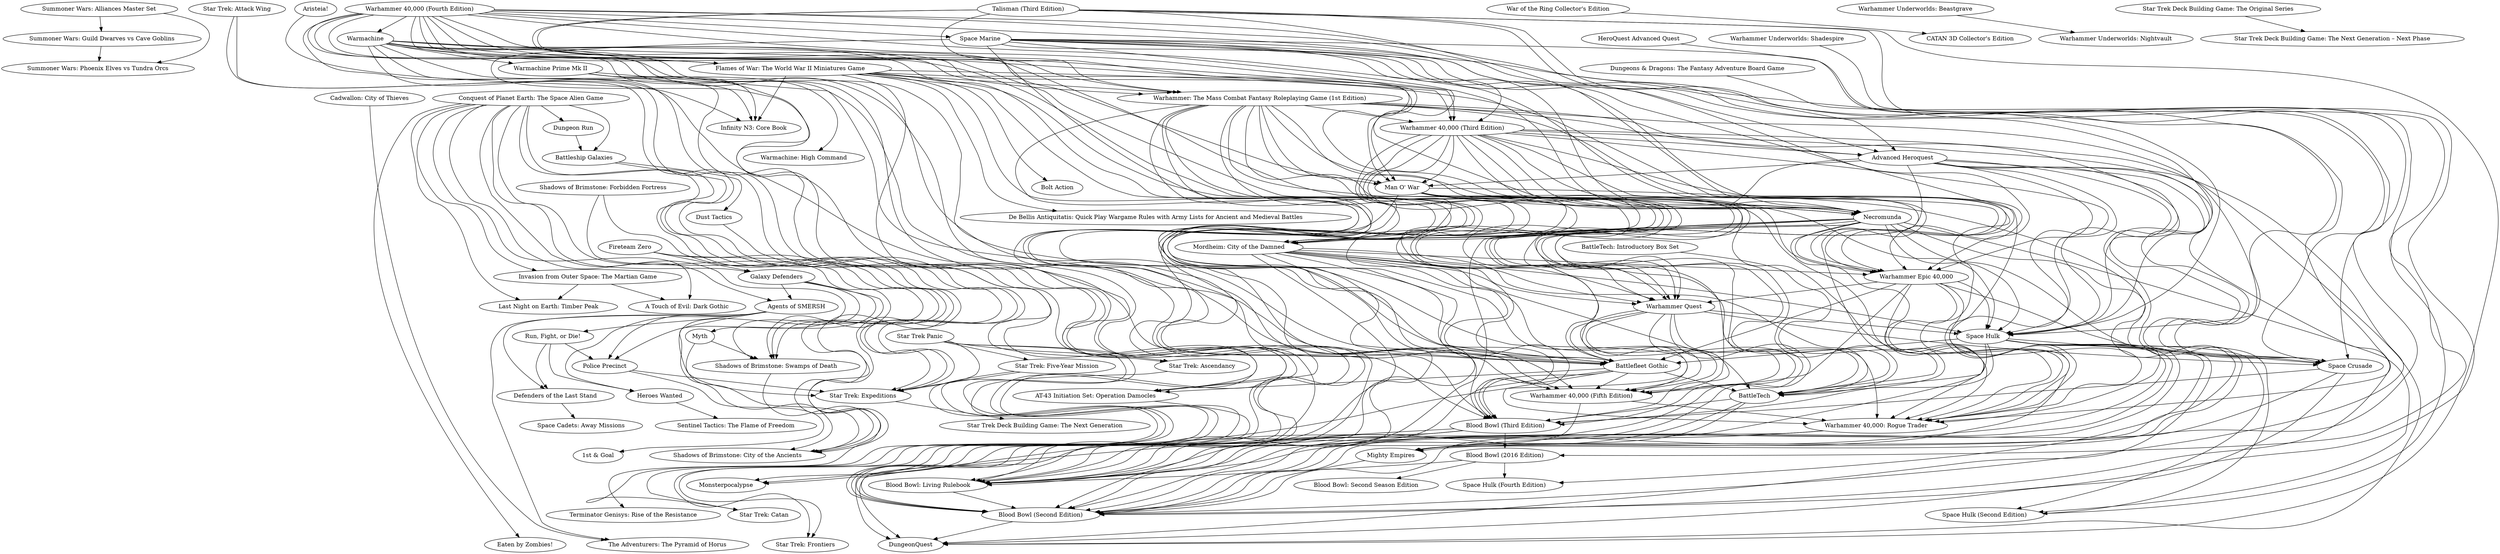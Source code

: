digraph G {
"Summoner Wars: Guild Dwarves vs Cave Goblins" -> "Summoner Wars: Phoenix Elves vs Tundra Orcs" ["weight"=0.5420815]
"Shadows of Brimstone: Swamps of Death" -> "Shadows of Brimstone: City of the Ancients" ["weight"=0.43979177]
"Blood Bowl (Third Edition)" -> "Blood Bowl: Living Rulebook" ["weight"=0.25791228]
"Blood Bowl (Third Edition)" -> "Blood Bowl (Second Edition)" ["weight"=0.09755337]
"Blood Bowl (Third Edition)" -> "Blood Bowl (2016 Edition)" ["weight"=0.083062105]
"Blood Bowl (Third Edition)" -> "DungeonQuest" ["weight"=0.06247638]
"Blood Bowl: Living Rulebook" -> "Blood Bowl (Second Edition)" ["weight"=0.096434176]
"Warhammer 40,000 (Fourth Edition)" -> "Warhammer 40,000 (Fifth Edition)" ["weight"=0.24791086]
"Warhammer 40,000 (Fourth Edition)" -> "Warhammer 40,000 (Third Edition)" ["weight"=0.17100869]
"Warhammer 40,000 (Fourth Edition)" -> "Warhammer: The Mass Combat Fantasy Roleplaying Game (1st Edition)" ["weight"=0.14869766]
"Warhammer 40,000 (Fourth Edition)" -> "Warhammer Epic 40,000" ["weight"=0.13905133]
"Warhammer 40,000 (Fourth Edition)" -> "Warhammer 40,000: Rogue Trader" ["weight"=0.13804491]
"Warhammer 40,000 (Fourth Edition)" -> "Battlefleet Gothic" ["weight"=0.1375203]
"Warhammer 40,000 (Fourth Edition)" -> "Mordheim: City of the Damned" ["weight"=0.120913744]
"Warhammer 40,000 (Fourth Edition)" -> "Necromunda" ["weight"=0.11435879]
"Warhammer 40,000 (Fourth Edition)" -> "Warmachine" ["weight"=0.093406595]
"Warhammer 40,000 (Fourth Edition)" -> "Flames of War: The World War II Miniatures Game" ["weight"=0.08201058]
"Warhammer 40,000 (Fourth Edition)" -> "Man O' War" ["weight"=0.080316745]
"Warhammer 40,000 (Fourth Edition)" -> "Blood Bowl: Living Rulebook" ["weight"=0.07632873]
"Warhammer 40,000 (Fourth Edition)" -> "Space Hulk" ["weight"=0.06939387]
"Warhammer 40,000 (Fourth Edition)" -> "Space Marine" ["weight"=0.06687898]
"Warhammer 40,000 (Fourth Edition)" -> "Warhammer Quest" ["weight"=0.06687898]
"Warhammer 40,000 (Fourth Edition)" -> "Blood Bowl (Third Edition)" ["weight"=0.061311115]
"Warhammer 40,000 (Fourth Edition)" -> "BattleTech" ["weight"=0.06092626]
"Warhammer 40,000 (Fifth Edition)" -> "Warhammer 40,000: Rogue Trader" ["weight"=0.087548636]
"Warhammer 40,000 (Fifth Edition)" -> "Blood Bowl: Living Rulebook" ["weight"=0.06530899]
"Warhammer: The Mass Combat Fantasy Roleplaying Game (1st Edition)" -> "Warhammer 40,000 (Third Edition)" ["weight"=0.2285192]
"Warhammer: The Mass Combat Fantasy Roleplaying Game (1st Edition)" -> "Mordheim: City of the Damned" ["weight"=0.16006884]
"Warhammer: The Mass Combat Fantasy Roleplaying Game (1st Edition)" -> "Necromunda" ["weight"=0.14040269]
"Warhammer: The Mass Combat Fantasy Roleplaying Game (1st Edition)" -> "Warhammer 40,000 (Fifth Edition)" ["weight"=0.1176853]
"Warhammer: The Mass Combat Fantasy Roleplaying Game (1st Edition)" -> "Blood Bowl (Third Edition)" ["weight"=0.111281976]
"Warhammer: The Mass Combat Fantasy Roleplaying Game (1st Edition)" -> "Blood Bowl: Living Rulebook" ["weight"=0.1110046]
"Warhammer: The Mass Combat Fantasy Roleplaying Game (1st Edition)" -> "Warhammer Epic 40,000" ["weight"=0.106071964]
"Warhammer: The Mass Combat Fantasy Roleplaying Game (1st Edition)" -> "Warhammer Quest" ["weight"=0.10375226]
"Warhammer: The Mass Combat Fantasy Roleplaying Game (1st Edition)" -> "Space Hulk" ["weight"=0.10042659]
"Warhammer: The Mass Combat Fantasy Roleplaying Game (1st Edition)" -> "Battlefleet Gothic" ["weight"=0.0985681]
"Warhammer: The Mass Combat Fantasy Roleplaying Game (1st Edition)" -> "Man O' War" ["weight"=0.08976157]
"Warhammer: The Mass Combat Fantasy Roleplaying Game (1st Edition)" -> "BattleTech" ["weight"=0.08628603]
"Warhammer: The Mass Combat Fantasy Roleplaying Game (1st Edition)" -> "Warhammer 40,000: Rogue Trader" ["weight"=0.08065113]
"Warhammer: The Mass Combat Fantasy Roleplaying Game (1st Edition)" -> "Blood Bowl (Second Edition)" ["weight"=0.07731812]
"Warhammer: The Mass Combat Fantasy Roleplaying Game (1st Edition)" -> "Advanced Heroquest" ["weight"=0.06664709]
"Warhammer: The Mass Combat Fantasy Roleplaying Game (1st Edition)" -> "Space Crusade" ["weight"=0.060845517]
"Warhammer 40,000 (Third Edition)" -> "Necromunda" ["weight"=0.15280777]
"Warhammer 40,000 (Third Edition)" -> "Mordheim: City of the Damned" ["weight"=0.124446906]
"Warhammer 40,000 (Third Edition)" -> "Battlefleet Gothic" ["weight"=0.12082349]
"Warhammer 40,000 (Third Edition)" -> "Warhammer Epic 40,000" ["weight"=0.118089505]
"Warhammer 40,000 (Third Edition)" -> "Warhammer 40,000 (Fifth Edition)" ["weight"=0.11540941]
"Warhammer 40,000 (Third Edition)" -> "Warhammer 40,000: Rogue Trader" ["weight"=0.10680707]
"Warhammer 40,000 (Third Edition)" -> "Blood Bowl (Third Edition)" ["weight"=0.10142324]
"Warhammer 40,000 (Third Edition)" -> "Space Hulk" ["weight"=0.0980912]
"Warhammer 40,000 (Third Edition)" -> "BattleTech" ["weight"=0.08872594]
"Warhammer 40,000 (Third Edition)" -> "Warhammer Quest" ["weight"=0.0885486]
"Warhammer 40,000 (Third Edition)" -> "Blood Bowl: Living Rulebook" ["weight"=0.0854637]
"Warhammer 40,000 (Third Edition)" -> "Man O' War" ["weight"=0.07856651]
"Warhammer 40,000 (Third Edition)" -> "Blood Bowl (Second Edition)" ["weight"=0.07076403]
"Warhammer 40,000 (Third Edition)" -> "Space Crusade" ["weight"=0.06561265]
"Warhammer 40,000 (Third Edition)" -> "Advanced Heroquest" ["weight"=0.06280895]
"Necromunda" -> "Mordheim: City of the Damned" ["weight"=0.19536424]
"Necromunda" -> "Warhammer Quest" ["weight"=0.14311408]
"Necromunda" -> "Blood Bowl (Third Edition)" ["weight"=0.13622619]
"Necromunda" -> "Battlefleet Gothic" ["weight"=0.13510302]
"Necromunda" -> "Space Hulk" ["weight"=0.12507328]
"Necromunda" -> "Blood Bowl: Living Rulebook" ["weight"=0.122957684]
"Necromunda" -> "Warhammer Epic 40,000" ["weight"=0.11224039]
"Necromunda" -> "Warhammer 40,000: Rogue Trader" ["weight"=0.09511229]
"Necromunda" -> "Warhammer 40,000 (Fifth Edition)" ["weight"=0.08959013]
"Necromunda" -> "Blood Bowl (Second Edition)" ["weight"=0.08753661]
"Necromunda" -> "BattleTech" ["weight"=0.07848151]
"Necromunda" -> "Space Hulk (Second Edition)" ["weight"=0.07380852]
"Necromunda" -> "Space Crusade" ["weight"=0.07304348]
"Mordheim: City of the Damned" -> "Battlefleet Gothic" ["weight"=0.1371795]
"Mordheim: City of the Damned" -> "Warhammer Quest" ["weight"=0.12331305]
"Mordheim: City of the Damned" -> "Blood Bowl: Living Rulebook" ["weight"=0.10688989]
"Mordheim: City of the Damned" -> "Blood Bowl (Third Edition)" ["weight"=0.10605144]
"Mordheim: City of the Damned" -> "Warhammer 40,000 (Fifth Edition)" ["weight"=0.09846999]
"Mordheim: City of the Damned" -> "Warhammer Epic 40,000" ["weight"=0.088470586]
"Mordheim: City of the Damned" -> "Space Hulk" ["weight"=0.0820343]
"Mordheim: City of the Damned" -> "Warhammer 40,000: Rogue Trader" ["weight"=0.06782039]
"Mordheim: City of the Damned" -> "BattleTech" ["weight"=0.0677589]
"Mordheim: City of the Damned" -> "Blood Bowl (Second Edition)" ["weight"=0.06481167]
"Space Marine" -> "Warhammer Epic 40,000" ["weight"=0.15939087]
"Space Marine" -> "Warhammer 40,000: Rogue Trader" ["weight"=0.14876033]
"Space Marine" -> "Man O' War" ["weight"=0.1305483]
"Space Marine" -> "Mighty Empires" ["weight"=0.12221041]
"Space Marine" -> "Battlefleet Gothic" ["weight"=0.08206245]
"Space Marine" -> "Blood Bowl (Second Edition)" ["weight"=0.08076923]
"Space Marine" -> "Necromunda" ["weight"=0.07920354]
"Space Marine" -> "Advanced Heroquest" ["weight"=0.07674144]
"Space Marine" -> "Space Hulk" ["weight"=0.07008547]
"Space Marine" -> "Warhammer 40,000 (Third Edition)" ["weight"=0.06787164]
"Space Marine" -> "Space Hulk (Second Edition)" ["weight"=0.061650045]
"Warhammer Epic 40,000" -> "Warhammer 40,000: Rogue Trader" ["weight"=0.1587147]
"Warhammer Epic 40,000" -> "Battlefleet Gothic" ["weight"=0.14452554]
"Warhammer Epic 40,000" -> "Warhammer 40,000 (Fifth Edition)" ["weight"=0.09352979]
"Warhammer Epic 40,000" -> "Mighty Empires" ["weight"=0.08206107]
"Warhammer Epic 40,000" -> "Space Hulk (Second Edition)" ["weight"=0.074870914]
"Warhammer Epic 40,000" -> "Warhammer Quest" ["weight"=0.07101597]
"Warhammer Epic 40,000" -> "Space Hulk" ["weight"=0.065965585]
"Warhammer Epic 40,000" -> "Blood Bowl (Second Edition)" ["weight"=0.065659195]
"Warhammer 40,000: Rogue Trader" -> "Mighty Empires" ["weight"=0.08661418]
"Warhammer 40,000: Rogue Trader" -> "Blood Bowl (Second Edition)" ["weight"=0.0758142]
"Summoner Wars: Alliances Master Set" -> "Summoner Wars: Guild Dwarves vs Cave Goblins" ["weight"=0.15328069]
"Summoner Wars: Alliances Master Set" -> "Summoner Wars: Phoenix Elves vs Tundra Orcs" ["weight"=0.15229076]
"Space Hulk" -> "Blood Bowl (Third Edition)" ["weight"=0.1492102]
"Space Hulk" -> "Blood Bowl: Living Rulebook" ["weight"=0.11409396]
"Space Hulk" -> "Blood Bowl (Second Edition)" ["weight"=0.11310025]
"Space Hulk" -> "Space Crusade" ["weight"=0.104527935]
"Space Hulk" -> "BattleTech" ["weight"=0.10308972]
"Space Hulk" -> "DungeonQuest" ["weight"=0.09819079]
"Space Hulk" -> "Space Hulk (Second Edition)" ["weight"=0.072384134]
"Space Hulk" -> "Warhammer 40,000: Rogue Trader" ["weight"=0.06644198]
"Space Hulk" -> "Battlefleet Gothic" ["weight"=0.063716814]
"Space Hulk" -> "Space Hulk (Fourth Edition)" ["weight"=0.061506823]
"Battlefleet Gothic" -> "Warhammer 40,000 (Fifth Edition)" ["weight"=0.09658484]
"Battlefleet Gothic" -> "Warhammer 40,000: Rogue Trader" ["weight"=0.09078014]
"Battlefleet Gothic" -> "Blood Bowl: Living Rulebook" ["weight"=0.0685396]
"Battlefleet Gothic" -> "Blood Bowl (Third Edition)" ["weight"=0.06625528]
"Battlefleet Gothic" -> "BattleTech" ["weight"=0.06207543]
"Battlefleet Gothic" -> "AT-43 Initiation Set: Operation Damocles" ["weight"=0.061397318]
"Warhammer Quest" -> "Space Hulk" ["weight"=0.11611664]
"Warhammer Quest" -> "Blood Bowl (Third Edition)" ["weight"=0.10703613]
"Warhammer Quest" -> "Blood Bowl: Living Rulebook" ["weight"=0.08564186]
"Warhammer Quest" -> "Space Crusade" ["weight"=0.07589803]
"Warhammer Quest" -> "Battlefleet Gothic" ["weight"=0.07066381]
"Warhammer Quest" -> "DungeonQuest" ["weight"=0.07058824]
"Warhammer Quest" -> "BattleTech" ["weight"=0.06196841]
"Warhammer Quest" -> "Blood Bowl (Second Edition)" ["weight"=0.061099254]
"Man O' War" -> "Warhammer Epic 40,000" ["weight"=0.12591986]
"Man O' War" -> "Mighty Empires" ["weight"=0.11871751]
"Man O' War" -> "Necromunda" ["weight"=0.11789297]
"Man O' War" -> "Battlefleet Gothic" ["weight"=0.11218569]
"Man O' War" -> "Warhammer 40,000: Rogue Trader" ["weight"=0.09959184]
"Man O' War" -> "Space Hulk" ["weight"=0.087888785]
"Man O' War" -> "Mordheim: City of the Damned" ["weight"=0.083333336]
"Man O' War" -> "Blood Bowl (Second Edition)" ["weight"=0.07941177]
"Man O' War" -> "Warhammer Quest" ["weight"=0.07749919]
"Man O' War" -> "Blood Bowl (Third Edition)" ["weight"=0.062677115]
"Warmachine" -> "Warmachine Prime Mk II" ["weight"=0.12781498]
"Warmachine" -> "Mordheim: City of the Damned" ["weight"=0.085703]
"Warmachine" -> "Necromunda" ["weight"=0.08247801]
"Warmachine" -> "Warhammer 40,000 (Third Edition)" ["weight"=0.08153553]
"Warmachine" -> "Warhammer: The Mass Combat Fantasy Roleplaying Game (1st Edition)" ["weight"=0.079349905]
"Warmachine" -> "AT-43 Initiation Set: Operation Damocles" ["weight"=0.07786053]
"Warmachine" -> "Monsterpocalypse" ["weight"=0.076719575]
"Warmachine" -> "Infinity N3: Core Book" ["weight"=0.07286996]
"Warmachine" -> "Flames of War: The World War II Miniatures Game" ["weight"=0.07091808]
"Warmachine" -> "Battlefleet Gothic" ["weight"=0.0688]
"Warmachine" -> "Warhammer 40,000 (Fifth Edition)" ["weight"=0.06510934]
"Warmachine Prime Mk II" -> "Warhammer 40,000 (Fifth Edition)" ["weight"=0.07997731]
"Warmachine Prime Mk II" -> "Infinity N3: Core Book" ["weight"=0.07578677]
"Warmachine Prime Mk II" -> "Warmachine: High Command" ["weight"=0.07496252]
"Warmachine Prime Mk II" -> "Monsterpocalypse" ["weight"=0.060838748]
"Mighty Empires" -> "Blood Bowl (Second Edition)" ["weight"=0.07107709]
"Conquest of Planet Earth: The Space Alien Game" -> "Invasion from Outer Space: The Martian Game" ["weight"=0.11604832]
"Conquest of Planet Earth: The Space Alien Game" -> "Agents of SMERSH" ["weight"=0.08463749]
"Conquest of Planet Earth: The Space Alien Game" -> "Police Precinct" ["weight"=0.07860262]
"Conquest of Planet Earth: The Space Alien Game" -> "Star Trek: Expeditions" ["weight"=0.07463673]
"Conquest of Planet Earth: The Space Alien Game" -> "Dungeon Run" ["weight"=0.074074075]
"Conquest of Planet Earth: The Space Alien Game" -> "Last Night on Earth: Timber Peak" ["weight"=0.07154276]
"Conquest of Planet Earth: The Space Alien Game" -> "Eaten by Zombies!" ["weight"=0.06634364]
"Conquest of Planet Earth: The Space Alien Game" -> "Battleship Galaxies" ["weight"=0.065902576]
"Conquest of Planet Earth: The Space Alien Game" -> "Shadows of Brimstone: City of the Ancients" ["weight"=0.06570452]
"Conquest of Planet Earth: The Space Alien Game" -> "Shadows of Brimstone: Swamps of Death" ["weight"=0.06453265]
"Conquest of Planet Earth: The Space Alien Game" -> "Galaxy Defenders" ["weight"=0.06386245]
"Conquest of Planet Earth: The Space Alien Game" -> "A Touch of Evil: Dark Gothic" ["weight"=0.06352172]
"Space Crusade" -> "Blood Bowl (Third Edition)" ["weight"=0.07841179]
"Space Crusade" -> "Blood Bowl (Second Edition)" ["weight"=0.061593343]
"Space Crusade" -> "DungeonQuest" ["weight"=0.061254077]
"Shadows of Brimstone: Forbidden Fortress" -> "Shadows of Brimstone: Swamps of Death" ["weight"=0.118536755]
"Shadows of Brimstone: Forbidden Fortress" -> "Shadows of Brimstone: City of the Ancients" ["weight"=0.1059413]
"BattleTech" -> "Blood Bowl (Third Edition)" ["weight"=0.09489747]
"BattleTech" -> "Blood Bowl: Living Rulebook" ["weight"=0.07656968]
"BattleTech" -> "Blood Bowl (Second Edition)" ["weight"=0.0760146]
"Invasion from Outer Space: The Martian Game" -> "Last Night on Earth: Timber Peak" ["weight"=0.102548905]
"Invasion from Outer Space: The Martian Game" -> "A Touch of Evil: Dark Gothic" ["weight"=0.06277372]
"Blood Bowl (Second Edition)" -> "DungeonQuest" ["weight"=0.06629972]
"Star Trek Panic" -> "Star Trek: Five-Year Mission" ["weight"=0.106074914]
"Star Trek Panic" -> "Star Trek: Expeditions" ["weight"=0.0735985]
"Star Trek Panic" -> "Star Trek: Catan" ["weight"=0.07067206]
"Star Trek Panic" -> "Star Trek: Frontiers" ["weight"=0.06498297]
"Star Trek Panic" -> "Star Trek: Ascendancy" ["weight"=0.0637108]
"Star Trek: Five-Year Mission" -> "Star Trek: Expeditions" ["weight"=0.078537576]
"Star Trek: Five-Year Mission" -> "Star Trek: Catan" ["weight"=0.06445156]
"Star Trek: Attack Wing" -> "Star Trek: Ascendancy" ["weight"=0.068903536]
"Star Trek: Attack Wing" -> "Star Trek: Expeditions" ["weight"=0.061789118]
"Agents of SMERSH" -> "Police Precinct" ["weight"=0.103426196]
"Agents of SMERSH" -> "Star Trek: Expeditions" ["weight"=0.069966994]
"Agents of SMERSH" -> "Run, Fight, or Die!" ["weight"=0.069167644]
"Agents of SMERSH" -> "Heroes Wanted" ["weight"=0.06686236]
"Agents of SMERSH" -> "Defenders of the Last Stand" ["weight"=0.065399915]
"Agents of SMERSH" -> "The Adventurers: The Pyramid of Horus" ["weight"=0.060318347]
"Police Precinct" -> "Star Trek: Expeditions" ["weight"=0.06546275]
"Police Precinct" -> "1st & Goal" ["weight"=0.06460502]
"Advanced Heroquest" -> "Blood Bowl (Second Edition)" ["weight"=0.10004034]
"Advanced Heroquest" -> "Space Hulk" ["weight"=0.09731114]
"Advanced Heroquest" -> "Warhammer Quest" ["weight"=0.09605489]
"Advanced Heroquest" -> "Space Crusade" ["weight"=0.0928174]
"Advanced Heroquest" -> "Man O' War" ["weight"=0.088841885]
"Advanced Heroquest" -> "Mighty Empires" ["weight"=0.08872902]
"Advanced Heroquest" -> "DungeonQuest" ["weight"=0.08480379]
"Advanced Heroquest" -> "Necromunda" ["weight"=0.06633333]
"Advanced Heroquest" -> "Warhammer 40,000: Rogue Trader" ["weight"=0.06363636]
"Advanced Heroquest" -> "Warhammer Epic 40,000" ["weight"=0.06197655]
"Star Trek: Ascendancy" -> "Star Trek: Frontiers" ["weight"=0.083672635]
"BattleTech: Introductory Box Set" -> "BattleTech" ["weight"=0.09708029]
"Blood Bowl (2016 Edition)" -> "Blood Bowl: Living Rulebook" ["weight"=0.09269763]
"Blood Bowl (2016 Edition)" -> "Blood Bowl: Second Season Edition" ["weight"=0.08794588]
"Blood Bowl (2016 Edition)" -> "Space Hulk (Fourth Edition)" ["weight"=0.06574313]
"Talisman (Third Edition)" -> "Warhammer Quest" ["weight"=0.0920882]
"Talisman (Third Edition)" -> "DungeonQuest" ["weight"=0.071258344]
"Talisman (Third Edition)" -> "Space Hulk" ["weight"=0.07083253]
"Talisman (Third Edition)" -> "Man O' War" ["weight"=0.06798246]
"Talisman (Third Edition)" -> "Necromunda" ["weight"=0.06430485]
"Talisman (Third Edition)" -> "Warhammer: The Mass Combat Fantasy Roleplaying Game (1st Edition)" ["weight"=0.06367737]
"Talisman (Third Edition)" -> "Advanced Heroquest" ["weight"=0.06321839]
"Talisman (Third Edition)" -> "Blood Bowl (Second Edition)" ["weight"=0.060129825]
"Galaxy Defenders" -> "Myth" ["weight"=0.087824985]
"Galaxy Defenders" -> "Shadows of Brimstone: Swamps of Death" ["weight"=0.0872033]
"Galaxy Defenders" -> "Shadows of Brimstone: City of the Ancients" ["weight"=0.082076736]
"Galaxy Defenders" -> "Agents of SMERSH" ["weight"=0.0611555]
"Myth" -> "Shadows of Brimstone: City of the Ancients" ["weight"=0.0720738]
"Myth" -> "Shadows of Brimstone: Swamps of Death" ["weight"=0.07174422]
"Flames of War: The World War II Miniatures Game" -> "Bolt Action" ["weight"=0.08746556]
"Flames of War: The World War II Miniatures Game" -> "De Bellis Antiquitatis: Quick Play Wargame Rules with Army Lists for Ancient and Medieval Battles" ["weight"=0.084246576]
"Flames of War: The World War II Miniatures Game" -> "Battlefleet Gothic" ["weight"=0.08391608]
"Flames of War: The World War II Miniatures Game" -> "Warhammer 40,000 (Fifth Edition)" ["weight"=0.07995678]
"Flames of War: The World War II Miniatures Game" -> "Warhammer: The Mass Combat Fantasy Roleplaying Game (1st Edition)" ["weight"=0.06712735]
"Flames of War: The World War II Miniatures Game" -> "Infinity N3: Core Book" ["weight"=0.06690778]
"Flames of War: The World War II Miniatures Game" -> "Mordheim: City of the Damned" ["weight"=0.06631191]
"Flames of War: The World War II Miniatures Game" -> "Warhammer Epic 40,000" ["weight"=0.06329114]
"Flames of War: The World War II Miniatures Game" -> "Necromunda" ["weight"=0.062405445]
"Flames of War: The World War II Miniatures Game" -> "AT-43 Initiation Set: Operation Damocles" ["weight"=0.062362436]
"Cadwallon: City of Thieves" -> "The Adventurers: The Pyramid of Horus" ["weight"=0.06188119]
"AT-43 Initiation Set: Operation Damocles" -> "Monsterpocalypse" ["weight"=0.06968641]
"Battleship Galaxies" -> "Star Trek: Expeditions" ["weight"=0.0681302]
"Battleship Galaxies" -> "Dust Tactics" ["weight"=0.060413353]
"Run, Fight, or Die!" -> "Police Precinct" ["weight"=0.07411697]
"Run, Fight, or Die!" -> "Defenders of the Last Stand" ["weight"=0.06701236]
"Run, Fight, or Die!" -> "Heroes Wanted" ["weight"=0.06251878]
"Dungeon Run" -> "Battleship Galaxies" ["weight"=0.0686907]
"Fireteam Zero" -> "Galaxy Defenders" ["weight"=0.07352467]
"Fireteam Zero" -> "Shadows of Brimstone: Swamps of Death" ["weight"=0.06573019]
"Fireteam Zero" -> "Terminator Genisys: Rise of the Resistance" ["weight"=0.06434184]
"Aristeia!" -> "Infinity N3: Core Book" ["weight"=0.06985699]
"HeroQuest Advanced Quest" -> "Space Crusade" ["weight"=0.06909009]
"Defenders of the Last Stand" -> "Space Cadets: Away Missions" ["weight"=0.066534914]
"Heroes Wanted" -> "Sentinel Tactics: The Flame of Freedom" ["weight"=0.06466098]
"Dust Tactics" -> "AT-43 Initiation Set: Operation Damocles" ["weight"=0.065162905]
"Dungeons & Dragons: The Fantasy Adventure Board Game" -> "Space Crusade" ["weight"=0.064420424]
"War of the Ring Collector's Edition" -> "CATAN 3D Collector's Edition" ["weight"=0.06299603]
"Warhammer Underworlds: Beastgrave" -> "Warhammer Underworlds: Nightvault" ["weight"=0.20278637]
"Warhammer Underworlds: Shadespire" -> "Blood Bowl (2016 Edition)" ["weight"=0.096307874]
"Star Trek Deck Building Game: The Original Series" -> "Star Trek Deck Building Game: The Next Generation – Next Phase" ["weight"=0.29956427]
"Star Trek: Expeditions" -> "Star Trek Deck Building Game: The Next Generation" ["weight"=0.111200646]
"Summoner Wars: Guild Dwarves vs Cave Goblins" ["weight"=1.6334355 "label"="Summoner Wars: Guild Dwarves vs Cave Goblins" "size"="2393" "l"="-21.113,-25.587" "id"=82420 "rating"="7.56482" "complexity"="2.2319" "min_players"="2" "max_players"="4" "min_players_rec"="2" "max_players_rec"="4" "min_players_best"="2" "max_players_best"="4" "min_time"="30" "max_time"="30" "category"="1002,1010,1046" "mechanic"="2072,2676,2040,2015" "bayes_rating"="6.60416"]
"Summoner Wars: Phoenix Elves vs Tundra Orcs" ["weight"=1.743663 "label"="Summoner Wars: Phoenix Elves vs Tundra Orcs" "size"="2666" "l"="-21.204,-25.663" "id"=82421 "rating"="7.50623" "complexity"="2.3049" "min_players"="2" "max_players"="4" "min_players_rec"="2" "max_players_rec"="4" "min_players_best"="2" "max_players_best"="4" "min_time"="30" "max_time"="30" "category"="1002,1010,1046" "mechanic"="2072,2676,2040,2015" "bayes_rating"="6.61574"]
"Shadows of Brimstone: Swamps of Death" ["weight"=0.9684333 "label"="Shadows of Brimstone: Swamps of Death" "size"="2433" "l"="-24.017,-22.816" "id"=150997 "rating"="8.03622" "complexity"="3.4023" "min_players"="1" "max_players"="4" "min_players_rec"="1" "max_players_rec"="4" "min_players_best"="1" "max_players_best"="4" "min_time"="90" "max_time"="180" "category"="1022,1055,1020,1010,1024,1047" "mechanic"="2023,2072,2676,2011,2028,2015" "bayes_rating"="6.76774"]
"Shadows of Brimstone: City of the Ancients" ["weight"=2.0043094 "label"="Shadows of Brimstone: City of the Ancients" "size"="3852" "l"="-23.992,-22.705" "id"=146791 "rating"="7.96765" "complexity"="3.3526" "min_players"="1" "max_players"="4" "min_players_rec"="1" "max_players_rec"="5" "min_players_best"="4" "max_players_best"="4" "min_time"="120" "max_time"="120" "category"="1022,1055,1020,1010,1046,1024,1047" "mechanic"="2023,2072,2676,2011,2028,2015" "bayes_rating"="6.94524"]
"Blood Bowl (Third Edition)" ["weight"=7.851125 "label"="Blood Bowl (Third Edition)" "size"="5574" "l"="-23.240,-23.959" "id"=712 "rating"="7.55119" "complexity"="2.9841" "min_players"="2" "max_players"="2" "min_players_rec"="2" "max_players_rec"="2" "min_players_best"="2" "max_players_best"="2" "min_time"="180" "max_time"="180" "category"="1010,1046,1047,1038" "mechanic"="2072,2676,2015" "bayes_rating"="6.94579"]
"Blood Bowl: Living Rulebook" ["weight"=3.6244254 "label"="Blood Bowl: Living Rulebook" "size"="3432" "l"="-23.135,-23.807" "id"=15985 "rating"="7.84613" "complexity"="3.1729" "min_players"="2" "max_players"="2" "min_players_rec"="2" "max_players_rec"="2" "min_players_best"="2" "max_players_best"="2" "min_time"="120" "max_time"="120" "category"="1044,1042,1010,1046,1047,1038" "mechanic"="2072,2676,2015" "bayes_rating"="6.93366"]
"Blood Bowl (Second Edition)" ["weight"=1.6560096 "label"="Blood Bowl (Second Edition)" "size"="1422" "l"="-23.429,-24.236" "id"=2288 "rating"="6.86224" "complexity"="2.866" "min_players"="2" "max_players"="2" "min_players_rec"="2" "max_players_rec"="2" "min_players_best"="2" "max_players_best"="2" "min_time"="180" "max_time"="180" "category"="1010,1046,1038" "mechanic"="2072,2676,2015" "bayes_rating"="6.03186"]
"Blood Bowl (2016 Edition)" ["weight"=0.39831465 "label"="Blood Bowl (2016 Edition)" "size"="2680" "l"="-23.579,-23.184" "id"=212445 "rating"="7.975" "complexity"="3.537" "min_players"="2" "max_players"="2" "min_players_rec"="2" "max_players_rec"="2" "min_players_best"="2" "max_players_best"="2" "min_time"="60" "max_time"="180" "category"="1044,1010,1046,1047,1038" "mechanic"="2854,2072,2676,2947,2015" "bayes_rating"="6.82028"]
"DungeonQuest" ["weight"=2.667917 "label"="DungeonQuest" "size"="2822" "l"="-23.154,-23.596" "id"=472 "rating"="6.75651" "complexity"="1.9255" "min_players"="1" "max_players"="4" "min_players_rec"="1" "max_players_rec"="4" "min_players_best"="4" "max_players_best"="4" "min_time"="20" "max_time"="60" "category"="1022,1020,1010" "mechanic"="2072,2661,2003,2028,2002,2015" "bayes_rating"="6.17821"]
"Warhammer 40,000 (Fourth Edition)" ["weight"=1.6270475 "label"="Warhammer 40,000 (Fourth Edition)" "size"="1135" "l"="-23.591,-23.673" "id"=13362 "rating"="6.50619" "complexity"="3.5182" "min_players"="2" "max_players"="6" "min_players_rec"="2" "max_players_rec"="6" "min_players_best"="2" "max_players_best"="6" "min_time"="60" "max_time"="60" "category"="1010,1047,1016" "mechanic"="2072,2011,2015" "bayes_rating"="5.81233"]
"Warhammer 40,000 (Fifth Edition)" ["weight"=0.98917055 "label"="Warhammer 40,000 (Fifth Edition)" "size"="1088" "l"="-23.746,-23.646" "id"=37165 "rating"="6.72944" "complexity"="3.7528" "min_players"="2" "max_players"="12" "min_players_rec"="2" "max_players_rec"="12" "min_players_best"="2" "max_players_best"="12" "min_time"="60" "max_time"="60" "category"="1046,1047,1016" "mechanic"="2072,2011,2015" "bayes_rating"="5.90013"]
"Warhammer 40,000 (Third Edition)" ["weight"=2.1157084 "label"="Warhammer 40,000 (Third Edition)" "size"="2347" "l"="-23.429,-23.805" "id"=2162 "rating"="6.51694" "complexity"="3.5024" "min_players"="2" "max_players"="6" "min_players_rec"="2" "max_players_rec"="4" "min_players_best"="2" "max_players_best"="2" "min_time"="30" "max_time"="120" "category"="1117,1047,1016,1019" "mechanic"="2072,2850,2975,2949,2011,2070,2015" "bayes_rating"="5.96791"]
"Warhammer: The Mass Combat Fantasy Roleplaying Game (1st Edition)" ["weight"=2.2557151 "label"="Warhammer: The Mass Combat Fantasy Roleplaying Game (1st Edition)" "size"="2341" "l"="-23.398,-23.675" "id"=4192 "rating"="6.64729" "complexity"="3.6842" "min_players"="2" "max_players"="4" "min_players_rec"="2" "max_players_rec"="4" "min_players_best"="2" "max_players_best"="2" "min_time"="240" "max_time"="240" "category"="1010,1047,1019" "mechanic"="2072,2975,2011,2015" "bayes_rating"="6.06423"]
"Warhammer Epic 40,000" ["weight"=1.571454 "label"="Warhammer Epic 40,000" "size"="610" "l"="-23.068,-23.730" "id"=5316 "rating"="6.64981" "complexity"="3.193" "min_players"="2" "max_players"="4" "min_players_rec"="2" "max_players_rec"="4" "min_players_best"="2" "max_players_best"="4" "min_time"="180" "max_time"="180" "category"="1047,1016" "mechanic"="2072,2011,2015" "bayes_rating"="5.74344"]
"Warhammer 40,000: Rogue Trader" ["weight"=1.2076235 "label"="Warhammer 40,000: Rogue Trader" "size"="586" "l"="-23.034,-23.893" "id"=11106 "rating"="6.89401" "complexity"="3.6596" "min_players"="2" "max_players"="2" "min_players_rec"="2" "max_players_rec"="2" "min_players_best"="2" "max_players_best"="2" "min_time"="60" "max_time"="120" "category"="1047,1016,1019" "mechanic"="2072,2975,2949,2011,2015" "bayes_rating"="5.76011"]
"Battlefleet Gothic" ["weight"=1.5561719 "label"="Battlefleet Gothic" "size"="960" "l"="-23.636,-23.812" "id"=3967 "rating"="7.05422" "complexity"="2.9115" "min_players"="2" "max_players"="4" "min_players_rec"="2" "max_players_rec"="4" "min_players_best"="2" "max_players_best"="4" "min_time"="180" "max_time"="180" "category"="1047,1016" "mechanic"="2975,2949,2015" "bayes_rating"="5.95418"]
"Mordheim: City of the Damned" ["weight"=1.711161 "label"="Mordheim: City of the Damned" "size"="1695" "l"="-23.334,-23.487" "id"=3565 "rating"="7.33493" "complexity"="3.0942" "min_players"="2" "max_players"="6" "min_players_rec"="2" "max_players_rec"="6" "min_players_best"="2" "max_players_best"="4" "min_time"="60" "max_time"="60" "category"="1020,1010,1046,1024,1047,1019" "mechanic"="2072,2949,2011,2028,2015" "bayes_rating"="6.27012"]
"Necromunda" ["weight"=2.3762631 "label"="Necromunda" "size"="1900" "l"="-23.273,-23.622" "id"=3072 "rating"="7.30482" "complexity"="3.1131" "min_players"="2" "max_players"="4" "min_players_rec"="2" "max_players_rec"="5" "min_players_best"="2" "max_players_best"="2" "min_time"="30" "max_time"="30" "category"="1046,1047,1016,1019" "mechanic"="2072,2949,2011,2028,2016,2015" "bayes_rating"="6.326"]
"Warmachine" ["weight"=0.91595143 "label"="Warmachine" "size"="1041" "l"="-22.934,-23.693" "id"=4741 "rating"="7.2766" "complexity"="3.5259" "min_players"="2" "max_players"="4" "min_players_rec"="2" "max_players_rec"="4" "min_players_best"="2" "max_players_best"="4" "min_time"="60" "max_time"="60" "category"="1117,1010,1046,1047" "mechanic"="2854,2846,2015" "bayes_rating"="6.04303"]
"Flames of War: The World War II Miniatures Game" ["weight"=0.85036784 "label"="Flames of War: The World War II Miniatures Game" "size"="907" "l"="-23.508,-24.031" "id"=11168 "rating"="7.10547" "complexity"="3.3097" "min_players"="2" "max_players"="2" "min_players_rec"="2" "max_players_rec"="3" "min_players_best"="2" "max_players_best"="2" "min_time"="120" "max_time"="120" "category"="1117,1047,1019,1049" "mechanic"="2072,2975,2949,2011,2822,2070,2015" "bayes_rating"="5.95408"]
"Man O' War" ["weight"=1.3705872 "label"="Man O' War" "size"="765" "l"="-23.032,-23.568" "id"=2516 "rating"="7.17423" "complexity"="2.6613" "min_players"="2" "max_players"="4" "min_players_rec"="2" "max_players_rec"="4" "min_players_best"="2" "max_players_best"="4" "min_time"="180" "max_time"="180" "category"="1010,1047,1008,1019" "mechanic"="2072,2949,2079,2015" "bayes_rating"="5.92007"]
"Space Hulk" ["weight"=5.925992 "label"="Space Hulk" "size"="3841" "l"="-23.403,-24.077" "id"=2163 "rating"="7.48174" "complexity"="2.5" "min_players"="2" "max_players"="2" "min_players_rec"="2" "max_players_rec"="3" "min_players_best"="2" "max_players_best"="2" "min_time"="45" "max_time"="45" "category"="1046,1047,1016,1019" "mechanic"="2001,2072,2676,2011" "bayes_rating"="6.71208"]
"Space Marine" ["weight"=0.98678184 "label"="Space Marine" "size"="527" "l"="-23.060,-24.013" "id"=4001 "rating"="6.82573" "complexity"="3.1458" "min_players"="2" "max_players"="3" "min_players_rec"="2" "max_players_rec"="3" "min_players_best"="2" "max_players_best"="3" "min_time"="120" "max_time"="120" "category"="1047,1016,1019" "mechanic"="2072,2020,2015" "bayes_rating"="5.75442"]
"Warhammer Quest" ["weight"=1.5951312 "label"="Warhammer Quest" "size"="2528" "l"="-23.515,-23.457" "id"=1634 "rating"="7.49368" "complexity"="2.6882" "min_players"="1" "max_players"="4" "min_players_rec"="1" "max_players_rec"="5" "min_players_best"="4" "max_players_best"="4" "min_time"="120" "max_time"="120" "category"="1022,1020,1010,1046,1047" "mechanic"="2023,2072,2011,2028" "bayes_rating"="6.49754"]
"BattleTech" ["weight"=3.4455626 "label"="BattleTech" "size"="3576" "l"="-22.964,-24.097" "id"=1540 "rating"="7.09301" "complexity"="3.4133" "min_players"="2" "max_players"="99" "min_players_rec"="2" "max_players_rec"="6" "min_players_best"="2" "max_players_best"="2" "min_time"="" "max_time"="" "category"="1044,1046,1047,1016,1019" "mechanic"="2072,2026,2947,2028,2070,2015" "bayes_rating"="6.44987"]
"Advanced Heroquest" ["weight"=1.332253 "label"="Advanced Heroquest" "size"="1290" "l"="-23.641,-23.967" "id"=1758 "rating"="6.87114" "complexity"="2.8764" "min_players"="1" "max_players"="5" "min_players_rec"="1" "max_players_rec"="5" "min_players_best"="1" "max_players_best"="5" "min_time"="120" "max_time"="120" "category"="1022,1020,1010,1046,1047" "mechanic"="2023,2011,2028,2015" "bayes_rating"="5.94915"]
"Space Crusade" ["weight"=1.0945376 "label"="Space Crusade" "size"="3016" "l"="-23.911,-23.865" "id"=1568 "rating"="7.0446" "complexity"="2.2924" "min_players"="2" "max_players"="4" "min_players_rec"="2" "max_players_rec"="4" "min_players_best"="4" "max_players_best"="4" "min_time"="120" "max_time"="120" "category"="1047,1016" "mechanic"="2057,2072,2676,2011,2822,2070,2015" "bayes_rating"="6.3389"]
"Space Hulk (Second Edition)" ["weight"=0.20784271 "label"="Space Hulk (Second Edition)" "size"="639" "l"="-23.703,-23.557" "id"=63091 "rating"="7.48324" "complexity"="2.6857" "min_players"="2" "max_players"="2" "min_players_rec"="2" "max_players_rec"="2" "min_players_best"="2" "max_players_best"="2" "min_time"="90" "max_time"="90" "category"="1046,1047,1016" "mechanic"="2001,2072,2676,2011,2015" "bayes_rating"="5.93802"]
"Mighty Empires" ["weight"=0.58712417 "label"="Mighty Empires" "size"="525" "l"="-23.442,-23.595" "id"=52 "rating"="6.17918" "complexity"="2.6087" "min_players"="2" "max_players"="3" "min_players_rec"="2" "max_players_rec"="3" "min_players_best"="2" "max_players_best"="3" "min_time"="300" "max_time"="300" "category"="1010,1086,1019" "mechanic"="2026" "bayes_rating"="5.60518"]
"Summoner Wars: Alliances Master Set" ["weight"=0.41127074 "label"="Summoner Wars: Alliances Master Set" "size"="1795" "l"="-21.323,-25.432" "id"=158889 "rating"="8.0582" "complexity"="2.7234" "min_players"="2" "max_players"="4" "min_players_rec"="2" "max_players_rec"="4" "min_players_best"="2" "max_players_best"="4" "min_time"="45" "max_time"="45" "category"="1002,1010,1046" "mechanic"="2072,2676,2040,2015" "bayes_rating"="6.65171"]
"Space Hulk (Fourth Edition)" ["weight"=0.2553944 "label"="Space Hulk (Fourth Edition)" "size"="1803" "l"="-23.815,-23.510" "id"=165838 "rating"="7.9395" "complexity"="2.7253" "min_players"="2" "max_players"="2" "min_players_rec"="2" "max_players_rec"="2" "min_players_best"="2" "max_players_best"="2" "min_time"="60" "max_time"="60" "category"="1046,1047,1016" "mechanic"="2001,2072,2676,2011,2822,2853" "bayes_rating"="6.56299"]
"AT-43 Initiation Set: Operation Damocles" ["weight"=0.32319704 "label"="AT-43 Initiation Set: Operation Damocles" "size"="550" "l"="-23.120,-23.268" "id"=24878 "rating"="6.97116" "complexity"="2.8289" "min_players"="2" "max_players"="2" "min_players_rec"="2" "max_players_rec"="3" "min_players_best"="2" "max_players_best"="3" "min_time"="60" "max_time"="60" "category"="1010,1047,1016,1019" "mechanic"="2001,2072,2975" "bayes_rating"="5.77529"]
"Warmachine Prime Mk II" ["weight"=0.29156536 "label"="Warmachine Prime Mk II" "size"="799" "l"="-23.263,-23.812" "id"=67254 "rating"="7.76339" "complexity"="3.7143" "min_players"="2" "max_players"="4" "min_players_rec"="2" "max_players_rec"="4" "min_players_best"="2" "max_players_best"="4" "min_time"="60" "max_time"="60" "category"="1010,1047,1019" "mechanic"="2072,2015" "bayes_rating"="6.10961"]
"Monsterpocalypse" ["weight"=0.33177078 "label"="Monsterpocalypse" "size"="1001" "l"="-23.530,-23.273" "id"=32674 "rating"="7.14077" "complexity"="3.0517" "min_players"="2" "max_players"="4" "min_players_rec"="2" "max_players_rec"="2" "min_players_best"="2" "max_players_best"="2" "min_time"="60" "max_time"="60" "category"="1044,1046,1047,1016" "mechanic"="2072,2079,2015" "bayes_rating"="6.00804"]
"Infinity N3: Core Book" ["weight"=0.20963472 "label"="Infinity N3: Core Book" "size"="852" "l"="-23.323,-23.312" "id"=21133 "rating"="8.04059" "complexity"="3.9208" "min_players"="2" "max_players"="2" "min_players_rec"="2" "max_players_rec"="2" "min_players_best"="2" "max_players_best"="2" "min_time"="90" "max_time"="120" "category"="1117,1047,1016,1019" "mechanic"="2001,2854,2664,2072,2837,2975,2949,2844,2016,2944,2974" "bayes_rating"="6.20901"]
"Warmachine: High Command" ["weight"=0 "label"="Warmachine: High Command" "size"="617" "l"="-23.750,-23.420" "id"=138104 "rating"="6.1399" "complexity"="2.3125" "min_players"="2" "max_players"="4" "min_players_rec"="2" "max_players_rec"="4" "min_players_best"="2" "max_players_best"="4" "min_time"="60" "max_time"="60" "category"="1002" "mechanic"="2664" "bayes_rating"="5.63029"]
"Conquest of Planet Earth: The Space Alien Game" ["weight"=1.7944715 "label"="Conquest of Planet Earth: The Space Alien Game" "size"="1692" "l"="-24.674,-22.455" "id"=71882 "rating"="6.8623" "complexity"="2.2264" "min_players"="1" "max_players"="4" "min_players_rec"="1" "max_players_rec"="4" "min_players_best"="4" "max_players_best"="4" "min_time"="30" "max_time"="90" "category"="1024,1047,1016" "mechanic"="2001,2080,2046,2023,2072,2011,2015" "bayes_rating"="6.11298"]
"Invasion from Outer Space: The Martian Game" ["weight"=0.32312602 "label"="Invasion from Outer Space: The Martian Game" "size"="888" "l"="-24.547,-22.763" "id"=42939 "rating"="7.05911" "complexity"="2.7869" "min_players"="2" "max_players"="6" "min_players_rec"="2" "max_players_rec"="6" "min_players_best"="2" "max_players_best"="6" "min_time"="60" "max_time"="120" "category"="1046,1016" "mechanic"="2072,2011,2035,2019,2015" "bayes_rating"="5.94244"]
"Agents of SMERSH" ["weight"=1.4859117 "label"="Agents of SMERSH" "size"="1677" "l"="-24.278,-22.140" "id"=111105 "rating"="6.96961" "complexity"="2.4639" "min_players"="1" "max_players"="4" "min_players_rec"="1" "max_players_rec"="4" "min_players_best"="3" "max_players_best"="3" "min_time"="90" "max_time"="90" "category"="1022,1020,1081" "mechanic"="2046,2023,2072,2851,2078,2028,2027,2015" "bayes_rating"="6.17037"]
"Police Precinct" ["weight"=0.7650827 "label"="Police Precinct" "size"="1747" "l"="-24.241,-22.406" "id"=118536 "rating"="6.85354" "complexity"="2.5604" "min_players"="1" "max_players"="6" "min_players_rec"="1" "max_players_rec"="6" "min_players_best"="3" "max_players_best"="4" "min_time"="90" "max_time"="90" "category"="1023,1039,1040,1026" "mechanic"="2023,2072,2040,2078,2015" "bayes_rating"="6.1191"]
"Star Trek: Expeditions" ["weight"=1.8399466 "label"="Star Trek: Expeditions" "size"="1542" "l"="-24.690,-21.886" "id"=79131 "rating"="6.46304" "complexity"="2.4016" "min_players"="1" "max_players"="4" "min_players_rec"="1" "max_players_rec"="4" "min_players_best"="1" "max_players_best"="4" "min_time"="60" "max_time"="60" "category"="1022,1064,1016,1113" "mechanic"="2023,2015" "bayes_rating"="5.90874"]
"Dungeon Run" ["weight"=0.5770802 "label"="Dungeon Run" "size"="1539" "l"="-24.137,-22.683" "id"=66424 "rating"="6.24033" "complexity"="2.2" "min_players"="1" "max_players"="6" "min_players_rec"="2" "max_players_rec"="5" "min_players_best"="4" "max_players_best"="4" "min_time"="60" "max_time"="60" "category"="1022,1020,1010,1047" "mechanic"="2046,2072,2011,2015" "bayes_rating"="5.78358"]
"Last Night on Earth: Timber Peak" ["weight"=0.20012271 "label"="Last Night on Earth: Timber Peak" "size"="967" "l"="-24.115,-22.550" "id"=122240 "rating"="7.60768" "complexity"="2.6304" "min_players"="2" "max_players"="6" "min_players_rec"="2" "max_players_rec"="6" "min_players_best"="3" "max_players_best"="5" "min_time"="90" "max_time"="90" "category"="1046,1024,1047,2481" "mechanic"="2072,2040,2011,2035,2019,2015" "bayes_rating"="6.14321"]
"Eaten by Zombies!" ["weight"=0.322836 "label"="Eaten by Zombies!" "size"="1155" "l"="-24.837,-21.869" "id"=76247 "rating"="5.83565" "complexity"="2.0759" "min_players"="2" "max_players"="4" "min_players_rec"="2" "max_players_rec"="4" "min_players_best"="2" "max_players_best"="4" "min_time"="30" "max_time"="30" "category"="1002,1024,2481" "mechanic"="2664,2040,2041" "bayes_rating"="5.61248"]
"Battleship Galaxies" ["weight"=0.73275065 "label"="Battleship Galaxies" "size"="1271" "l"="-24.049,-22.179" "id"=93538 "rating"="6.54618" "complexity"="2.3838" "min_players"="2" "max_players"="4" "min_players_rec"="2" "max_players_rec"="4" "min_players_best"="2" "max_players_best"="4" "min_time"="70" "max_time"="70" "category"="1047,1016,1019" "mechanic"="2001,2046,2854,2072,2015" "bayes_rating"="5.89034"]
"Galaxy Defenders" ["weight"=1.2675817 "label"="Galaxy Defenders" "size"="1749" "l"="-24.364,-22.861" "id"=138431 "rating"="7.44082" "complexity"="3.2171" "min_players"="1" "max_players"="5" "min_players_rec"="1" "max_players_rec"="5" "min_players_best"="3" "max_players_best"="3" "min_time"="120" "max_time"="120" "category"="1046,1047,1016,1019" "mechanic"="2023,2072,2676,2011,2819,2015" "bayes_rating"="6.3557"]
"A Touch of Evil: Dark Gothic" ["weight"=0.06277372 "label"="A Touch of Evil: Dark Gothic" "size"="567" "l"="-24.022,-22.400" "id"=146784 "rating"="6.94622" "complexity"="2.1429" "min_players"="2" "max_players"="6" "min_players_rec"="2" "max_players_rec"="6" "min_players_best"="2" "max_players_best"="6" "min_time"="60" "max_time"="60" "category"="1002,1024" "mechanic"="2664" "bayes_rating"="5.79956"]
"Shadows of Brimstone: Forbidden Fortress" ["weight"=0.1059413 "label"="Shadows of Brimstone: Forbidden Fortress" "size"="700" "l"="-24.283,-23.017" "id"=212346 "rating"="8.54854" "complexity"="3.6087" "min_players"="1" "max_players"="4" "min_players_rec"="1" "max_players_rec"="4" "min_players_best"="1" "max_players_best"="4" "min_time"="120" "max_time"="120" "category"="1022,1020,1010,1046,1024,1047" "mechanic"="2023,2072,2676,2011,2015" "bayes_rating"="6.1623"]
"Star Trek Panic" ["weight"=0.39740285 "label"="Star Trek Panic" "size"="1848" "l"="-24.205,-21.859" "id"=193737 "rating"="6.97303" "complexity"="2.0" "min_players"="1" "max_players"="6" "min_players_rec"="1" "max_players_rec"="6" "min_players_best"="1" "max_players_best"="4" "min_time"="90" "max_time"="90" "category"="1064,1016,1019" "mechanic"="2023" "bayes_rating"="6.1836"]
"Star Trek: Five-Year Mission" ["weight"=0.14298913 "label"="Star Trek: Five-Year Mission" "size"="1620" "l"="-24.358,-22.235" "id"=178613 "rating"="6.52101" "complexity"="1.7442" "min_players"="3" "max_players"="7" "min_players_rec"="3" "max_players_rec"="7" "min_players_best"="3" "max_players_best"="7" "min_time"="30" "max_time"="45" "category"="1017,1064,1016" "mechanic"="2834,2840,2893,2023,2072,2856,2048,2870,2004,2015" "bayes_rating"="5.93557"]
"Star Trek: Catan" ["weight"=0.24997143 "label"="Star Trek: Catan" "size"="3650" "l"="-23.705,-22.085" "id"=117985 "rating"="6.98743" "complexity"="2.3485" "min_players"="3" "max_players"="4" "min_players_rec"="3" "max_players_rec"="4" "min_players_best"="4" "max_players_best"="4" "min_time"="75" "max_time"="75" "category"="1064,1026,1016" "mechanic"="2072,2040,2011,2081,2008" "bayes_rating"="6.40485"]
"Star Trek: Frontiers" ["weight"=0.14763795 "label"="Star Trek: Frontiers" "size"="1852" "l"="-23.733,-21.453" "id"=182340 "rating"="7.84013" "complexity"="4.3217" "min_players"="1" "max_players"="4" "min_players_rec"="1" "max_players_rec"="3" "min_players_best"="1" "max_players_best"="1" "min_time"="60" "max_time"="240" "category"="1064,1016,1113" "mechanic"="2023,2664,2026,2011,2819,2002,2015" "bayes_rating"="6.58231"]
"Star Trek: Ascendancy" ["weight"=1.09038 "label"="Star Trek: Ascendancy" "size"="3474" "l"="-23.577,-21.881" "id"=193949 "rating"="7.81703" "complexity"="3.1495" "min_players"="3" "max_players"="3" "min_players_rec"="3" "max_players_rec"="4" "min_players_best"="3" "max_players_best"="4" "min_time"="180" "max_time"="180" "category"="1015,1020,1047,1064,1026,1016,1113,1086,1019" "mechanic"="2001,2072,2850,2011,2685,2078,2070,2008,2015" "bayes_rating"="6.85676"]
"Star Trek: Attack Wing" ["weight"=0.1997411 "label"="Star Trek: Attack Wing" "size"="1910" "l"="-24.105,-21.593" "id"=139771 "rating"="7.49784" "complexity"="2.7153" "min_players"="2" "max_players"="99" "min_players_rec"="2" "max_players_rec"="6" "min_players_best"="2" "max_players_best"="2" "min_time"="60" "max_time"="60" "category"="2650,1044,1047,1064,1016,1019" "mechanic"="2689,2072,2975,2963,2020,2015" "bayes_rating"="6.2459"]
"Run, Fight, or Die!" ["weight"=0.5249623 "label"="Run, Fight, or Die!" "size"="1933" "l"="-23.732,-22.343" "id"=89910 "rating"="6.83761" "complexity"="1.9485" "min_players"="1" "max_players"="4" "min_players_rec"="1" "max_players_rec"="4" "min_players_best"="3" "max_players_best"="3" "min_time"="40" "max_time"="40" "category"="1046,1024,1047,2481" "mechanic"="2072,2661,2819,2015" "bayes_rating"="6.13587"]
"Heroes Wanted" ["weight"=0.12717977 "label"="Heroes Wanted" "size"="1570" "l"="-24.316,-22.703" "id"=153097 "rating"="6.73062" "complexity"="2.6125" "min_players"="1" "max_players"="5" "min_players_rec"="1" "max_players_rec"="5" "min_players_best"="3" "max_players_best"="4" "min_time"="45" "max_time"="45" "category"="1022,1116,1046" "mechanic"="2839,2072,2676,2040,2007,2819,2015" "bayes_rating"="5.99201"]
"Defenders of the Last Stand" ["weight"=0.13193482 "label"="Defenders of the Last Stand" "size"="709" "l"="-23.753,-21.766" "id"=169464 "rating"="7.44623" "complexity"="3.0" "min_players"="1" "max_players"="5" "min_players_rec"="1" "max_players_rec"="5" "min_players_best"="1" "max_players_best"="5" "min_time"="120" "max_time"="120" "category"="1022,1017,1046,1047" "mechanic"="2001,2023,2072,2078,2015" "bayes_rating"="6.0046"]
"The Adventurers: The Pyramid of Horus" ["weight"=0.7132419 "label"="The Adventurers: The Pyramid of Horus" "size"="2086" "l"="-24.971,-21.860" "id"=98315 "rating"="6.79925" "complexity"="1.7478" "min_players"="2" "max_players"="6" "min_players_rec"="2" "max_players_rec"="6" "min_players_best"="4" "max_players_best"="5" "min_time"="45" "max_time"="45" "category"="1022,1050,1020,1047" "mechanic"="2001,2072,2676,2007,2661,2015" "bayes_rating"="6.14425"]
"1st & Goal" ["weight"=0.39132673 "label"="1st & Goal" "size"="1699" "l"="-24.831,-22.545" "id"=95105 "rating"="6.5436" "complexity"="1.807" "min_players"="2" "max_players"="4" "min_players_rec"="2" "max_players_rec"="2" "min_players_best"="2" "max_players_best"="2" "min_time"="120" "max_time"="150" "category"="1002,1017,1038" "mechanic"="2072,2040,2020" "bayes_rating"="5.9652"]
"BattleTech: Introductory Box Set" ["weight"=0.06439394 "label"="BattleTech: Introductory Box Set" "size"="931" "l"="-22.473,-23.971" "id"=31759 "rating"="7.64769" "complexity"="3.5513" "min_players"="2" "max_players"="6" "min_players_rec"="2" "max_players_rec"="6" "min_players_best"="2" "max_players_best"="6" "min_time"="120" "max_time"="120" "category"="1046,1047,1016,1019" "mechanic"="2072,2026,2015" "bayes_rating"="6.13955"]
"Blood Bowl: Second Season Edition" ["weight"=0 "label"="Blood Bowl: Second Season Edition" "size"="899" "l"="-24.057,-23.137" "id"=318472 "rating"="8.49191" "complexity"="3.75" "min_players"="2" "max_players"="2" "min_players_rec"="2" "max_players_rec"="2" "min_players_best"="2" "max_players_best"="2" "min_time"="60" "max_time"="180" "category"="1010,1046,1047,1038" "mechanic"="2854,2072,2676,2947,2661,2940,2015,2974" "bayes_rating"="6.34012"]
"Talisman (Third Edition)" ["weight"=0.58460313 "label"="Talisman (Third Edition)" "size"="1653" "l"="-22.858,-23.985" "id"=5336 "rating"="6.33074" "complexity"="2.0909" "min_players"="2" "max_players"="8" "min_players_rec"="2" "max_players_rec"="8" "min_players_best"="2" "max_players_best"="8" "min_time"="120" "max_time"="120" "category"="1022,1020,1010,1046" "mechanic"="2072,2028,2035,2015" "bayes_rating"="5.81562"]
"Myth" ["weight"=0.14381802 "label"="Myth" "size"="1677" "l"="-24.450,-22.463" "id"=140519 "rating"="6.53948" "complexity"="3.8288" "min_players"="2" "max_players"="5" "min_players_rec"="1" "max_players_rec"="5" "min_players_best"="4" "max_players_best"="4" "min_time"="120" "max_time"="120" "category"="1022,1010,1047" "mechanic"="2023,2072,2676,2040,2079,2015" "bayes_rating"="5.88116"]
"Bolt Action" ["weight"=0.061506566 "label"="Bolt Action" "size"="688" "l"="-23.423,-23.492" "id"=127493 "rating"="7.82138" "complexity"="2.7755" "min_players"="2" "max_players"="6" "min_players_rec"="2" "max_players_rec"="6" "min_players_best"="2" "max_players_best"="2" "min_time"="120" "max_time"="120" "category"="1117,1047,1019,1049" "mechanic"="2001,2057,2072,2975,2949,2822,2070,2079,2015,2897" "bayes_rating"="5.99904"]
"De Bellis Antiquitatis: Quick Play Wargame Rules with Army Lists for Ancient and Medieval Battles" ["weight"=0 "label"="De Bellis Antiquitatis: Quick Play Wargame Rules with Army Lists for Ancient and Medieval Battles" "size"="690" "l"="-23.410,-23.403" "id"=299 "rating"="7.30061" "complexity"="2.8" "min_players"="2" "max_players"="6" "min_players_rec"="2" "max_players_rec"="6" "min_players_best"="2" "max_players_best"="6" "min_time"="60" "max_time"="300" "category"="1050,1117,1035,1047,1019" "mechanic"="2001,2072,2975,2949,2011,2070" "bayes_rating"="5.93166"]
"Cadwallon: City of Thieves" ["weight"=0.40042147 "label"="Cadwallon: City of Thieves" "size"="1746" "l"="-25.175,-21.262" "id"=69120 "rating"="6.26703" "complexity"="2.3243" "min_players"="2" "max_players"="4" "min_players_rec"="3" "max_players_rec"="4" "min_players_best"="4" "max_players_best"="4" "min_time"="45" "max_time"="45" "category"="1022,1010,1046,1047" "mechanic"="2001,2046,2072,2007,2015" "bayes_rating"="5.81934"]
"Dust Tactics" ["weight"=0.060413353 "label"="Dust Tactics" "size"="737" "l"="-23.276,-22.528" "id"=36367 "rating"="7.08858" "complexity"="2.9057" "min_players"="2" "max_players"="4" "min_players_rec"="2" "max_players_rec"="4" "min_players_best"="2" "max_players_best"="2" "min_time"="30" "max_time"="30" "category"="1044,1047,1016,1019,1049" "mechanic"="2001,2072,2975,2949,2011,2070" "bayes_rating"="5.87373"]
"Fireteam Zero" ["weight"=0.25748542 "label"="Fireteam Zero" "size"="1539" "l"="-23.677,-22.463" "id"=149776 "rating"="7.49768" "complexity"="2.75" "min_players"="1" "max_players"="4" "min_players_rec"="1" "max_players_rec"="4" "min_players_best"="3" "max_players_best"="4" "min_time"="90" "max_time"="90" "category"="1022,1010,1046,1024,1047,1049" "mechanic"="2023,3004,2072,2027,2015" "bayes_rating"="6.30344"]
"Terminator Genisys: Rise of the Resistance" ["weight"=0 "label"="Terminator Genisys: Rise of the Resistance" "size"="596" "l"="-23.038,-22.546" "id"=250396 "rating"="8.03564" "complexity"="2.5417" "min_players"="1" "max_players"="4" "min_players_rec"="1" "max_players_rec"="4" "min_players_best"="1" "max_players_best"="3" "min_time"="90" "max_time"="120" "category"="1047,1064,1016" "mechanic"="2023,2072,2676,2975,2011,2822,2002" "bayes_rating"="6.01583"]
"Aristeia!" ["weight"=0 "label"="Aristeia!" "size"="1057" "l"="-23.545,-22.804" "id"=230889 "rating"="8.20084" "complexity"="2.9762" "min_players"="2" "max_players"="2" "min_players_rec"="2" "max_players_rec"="2" "min_players_best"="2" "max_players_best"="2" "min_time"="60" "max_time"="90" "category"="1046,1047,1016,1038" "mechanic"="2001,2080,2887,3004,2072,2676,2040,2886,2975,2015" "bayes_rating"="6.30847"]
"HeroQuest Advanced Quest" ["weight"=0 "label"="HeroQuest Advanced Quest" "size"="1661" "l"="-23.179,-24.058" "id"=22192 "rating"="7.30628" "complexity"="2.1833" "min_players"="2" "max_players"="5" "min_players_rec"="2" "max_players_rec"="5" "min_players_best"="5" "max_players_best"="5" "min_time"="90" "max_time"="90" "category"="1022,1020,1010,1046,1047" "mechanic"="2072,2011,2028,2019,2015" "bayes_rating"="6.18945"]
"Space Cadets: Away Missions" ["weight"=0 "label"="Space Cadets: Away Missions" "size"="889" "l"="-23.318,-22.172" "id"=124827 "rating"="7.34438" "complexity"="2.5814" "min_players"="1" "max_players"="6" "min_players_rec"="1" "max_players_rec"="6" "min_players_best"="2" "max_players_best"="4" "min_time"="60" "max_time"="120" "category"="1022,1046,1047,1016,1113,1019" "mechanic"="2001,2023,2072,2011,2015" "bayes_rating"="6.05281"]
"Sentinel Tactics: The Flame of Freedom" ["weight"=0 "label"="Sentinel Tactics: The Flame of Freedom" "size"="786" "l"="-23.895,-22.251" "id"=146408 "rating"="6.58275" "complexity"="2.5" "min_players"="2" "max_players"="8" "min_players_rec"="2" "max_players_rec"="8" "min_players_best"="2" "max_players_best"="8" "min_time"="30" "max_time"="60" "category"="1116" "mechanic"="2072,2676,2011,2035,2019,2015" "bayes_rating"="5.79146"]
"Dungeons & Dragons: The Fantasy Adventure Board Game" ["weight"=0 "label"="Dungeons & Dragons: The Fantasy Adventure Board Game" "size"="1961" "l"="-23.709,-23.194" "id"=6366 "rating"="6.57867" "complexity"="2.1871" "min_players"="2" "max_players"="5" "min_players_rec"="2" "max_players_rec"="5" "min_players_best"="5" "max_players_best"="5" "min_time"="60" "max_time"="60" "category"="1022,1020,1010,1046,1047" "mechanic"="2072,2676,2011,2028,2019,2015" "bayes_rating"="5.9494"]
"War of the Ring Collector's Edition" ["weight"=0.12456378 "label"="War of the Ring Collector's Edition" "size"="1097" "l"="-22.076,-24.760" "id"=60153 "rating"="8.68763" "complexity"="3.9915" "min_players"="2" "max_players"="4" "min_players_rec"="2" "max_players_rec"="4" "min_players_best"="2" "max_players_best"="2" "min_time"="180" "max_time"="180" "category"="1022,1017,1010,1047,1093,1086,1019" "mechanic"="2080,2046,2018,2072,2040" "bayes_rating"="6.60992"]
"CATAN 3D Collector's Edition" ["weight"=0.12388463 "label"="CATAN 3D Collector's Edition" "size"="1050" "l"="-21.426,-24.751" "id"=17419 "rating"="7.89502" "complexity"="2.6446" "min_players"="3" "max_players"="4" "min_players_rec"="3" "max_players_rec"="4" "min_players_best"="3" "max_players_best"="4" "min_time"="45" "max_time"="45" "category"="1026" "mechanic"="2072,2040,2047,2011,2081,2008" "bayes_rating"="6.28592"]
"Warhammer Underworlds: Beastgrave" ["weight"=0.1608231 "label"="Warhammer Underworlds: Beastgrave" "size"="526" "l"="-24.784,-22.381" "id"=287754 "rating"="7.99261" "complexity"="3.2609" "min_players"="2" "max_players"="4" "min_players_rec"="2" "max_players_rec"="4" "min_players_best"="2" "max_players_best"="4" "min_time"="30" "max_time"="30" "category"="1010,1047,1019" "mechanic"="2001,2080,2664,2072,2676,2040,2011,2015" "bayes_rating"="5.96591"]
"Warhammer Underworlds: Nightvault" ["l"="-24.530,-22.435" "id"=261594 "size"="987" "rating"="7.74128" "complexity"="2.4737" "min_players"="2" "max_players"="2" "min_players_rec"="2" "max_players_rec"="2" "min_players_best"="2" "max_players_best"="2" "min_time"="30" "max_time"="60" "category"="1002,1044,1010,1047,1019" "mechanic"="2001,2080,2664,2072,2676,2040,2011,2015" "bayes_rating"="6.19758"]
"Warhammer Underworlds: Shadespire" ["l"="-24.264,-22.551" "id"=224597 "size"="2874" "rating"="7.63489" "complexity"="2.5161" "min_players"="2" "max_players"="2" "min_players_rec"="2" "max_players_rec"="3" "min_players_best"="2" "max_players_best"="2" "min_time"="30" "max_time"="30" "category"="1002,1044,1017,1010,1046,1047" "mechanic"="2080,3004,2072,2676,2040,2975,2011,2015" "bayes_rating"="6.61644"]
"Star Trek Deck Building Game: The Original Series" ["weight"=0.27476206 "label"="Star Trek Deck Building Game: The Original Series" "size"="611" "l"="-24.493,-21.210" "id"=122690 "rating"="6.62691" "complexity"="2.6452" "min_players"="2" "max_players"="4" "min_players_rec"="2" "max_players_rec"="4" "min_players_best"="2" "max_players_best"="4" "min_time"="90" "max_time"="90" "category"="1022,1002,1020,1010,1046,1064,1016,1113" "mechanic"="2664,2041,2661,2070" "bayes_rating"="5.75621"]
"Star Trek Deck Building Game: The Next Generation – Next Phase" ["l"="-24.477,-21.334" "id"=111502 "size"="574" "rating"="6.68087" "complexity"="2.48" "min_players"="2" "max_players"="4" "min_players_rec"="2" "max_players_rec"="4" "min_players_best"="2" "max_players_best"="4" "min_time"="90" "max_time"="90" "category"="1022,1020,1046,1064,1026,1016,1113" "mechanic"="2023,2664,2041,2028,2019" "bayes_rating"="5.74379"]
"Star Trek Deck Building Game: The Next Generation" ["l"="-24.602,-21.455" "id"=98242 "size"="1208" "rating"="6.46066" "complexity"="2.4783" "min_players"="2" "max_players"="5" "min_players_rec"="2" "max_players_rec"="5" "min_players_best"="4" "max_players_best"="4" "min_time"="60" "max_time"="90" "category"="1022,1002,1020,1064,1016,1113" "mechanic"="2023,2664,2041,2019" "bayes_rating"="5.81995"]
}